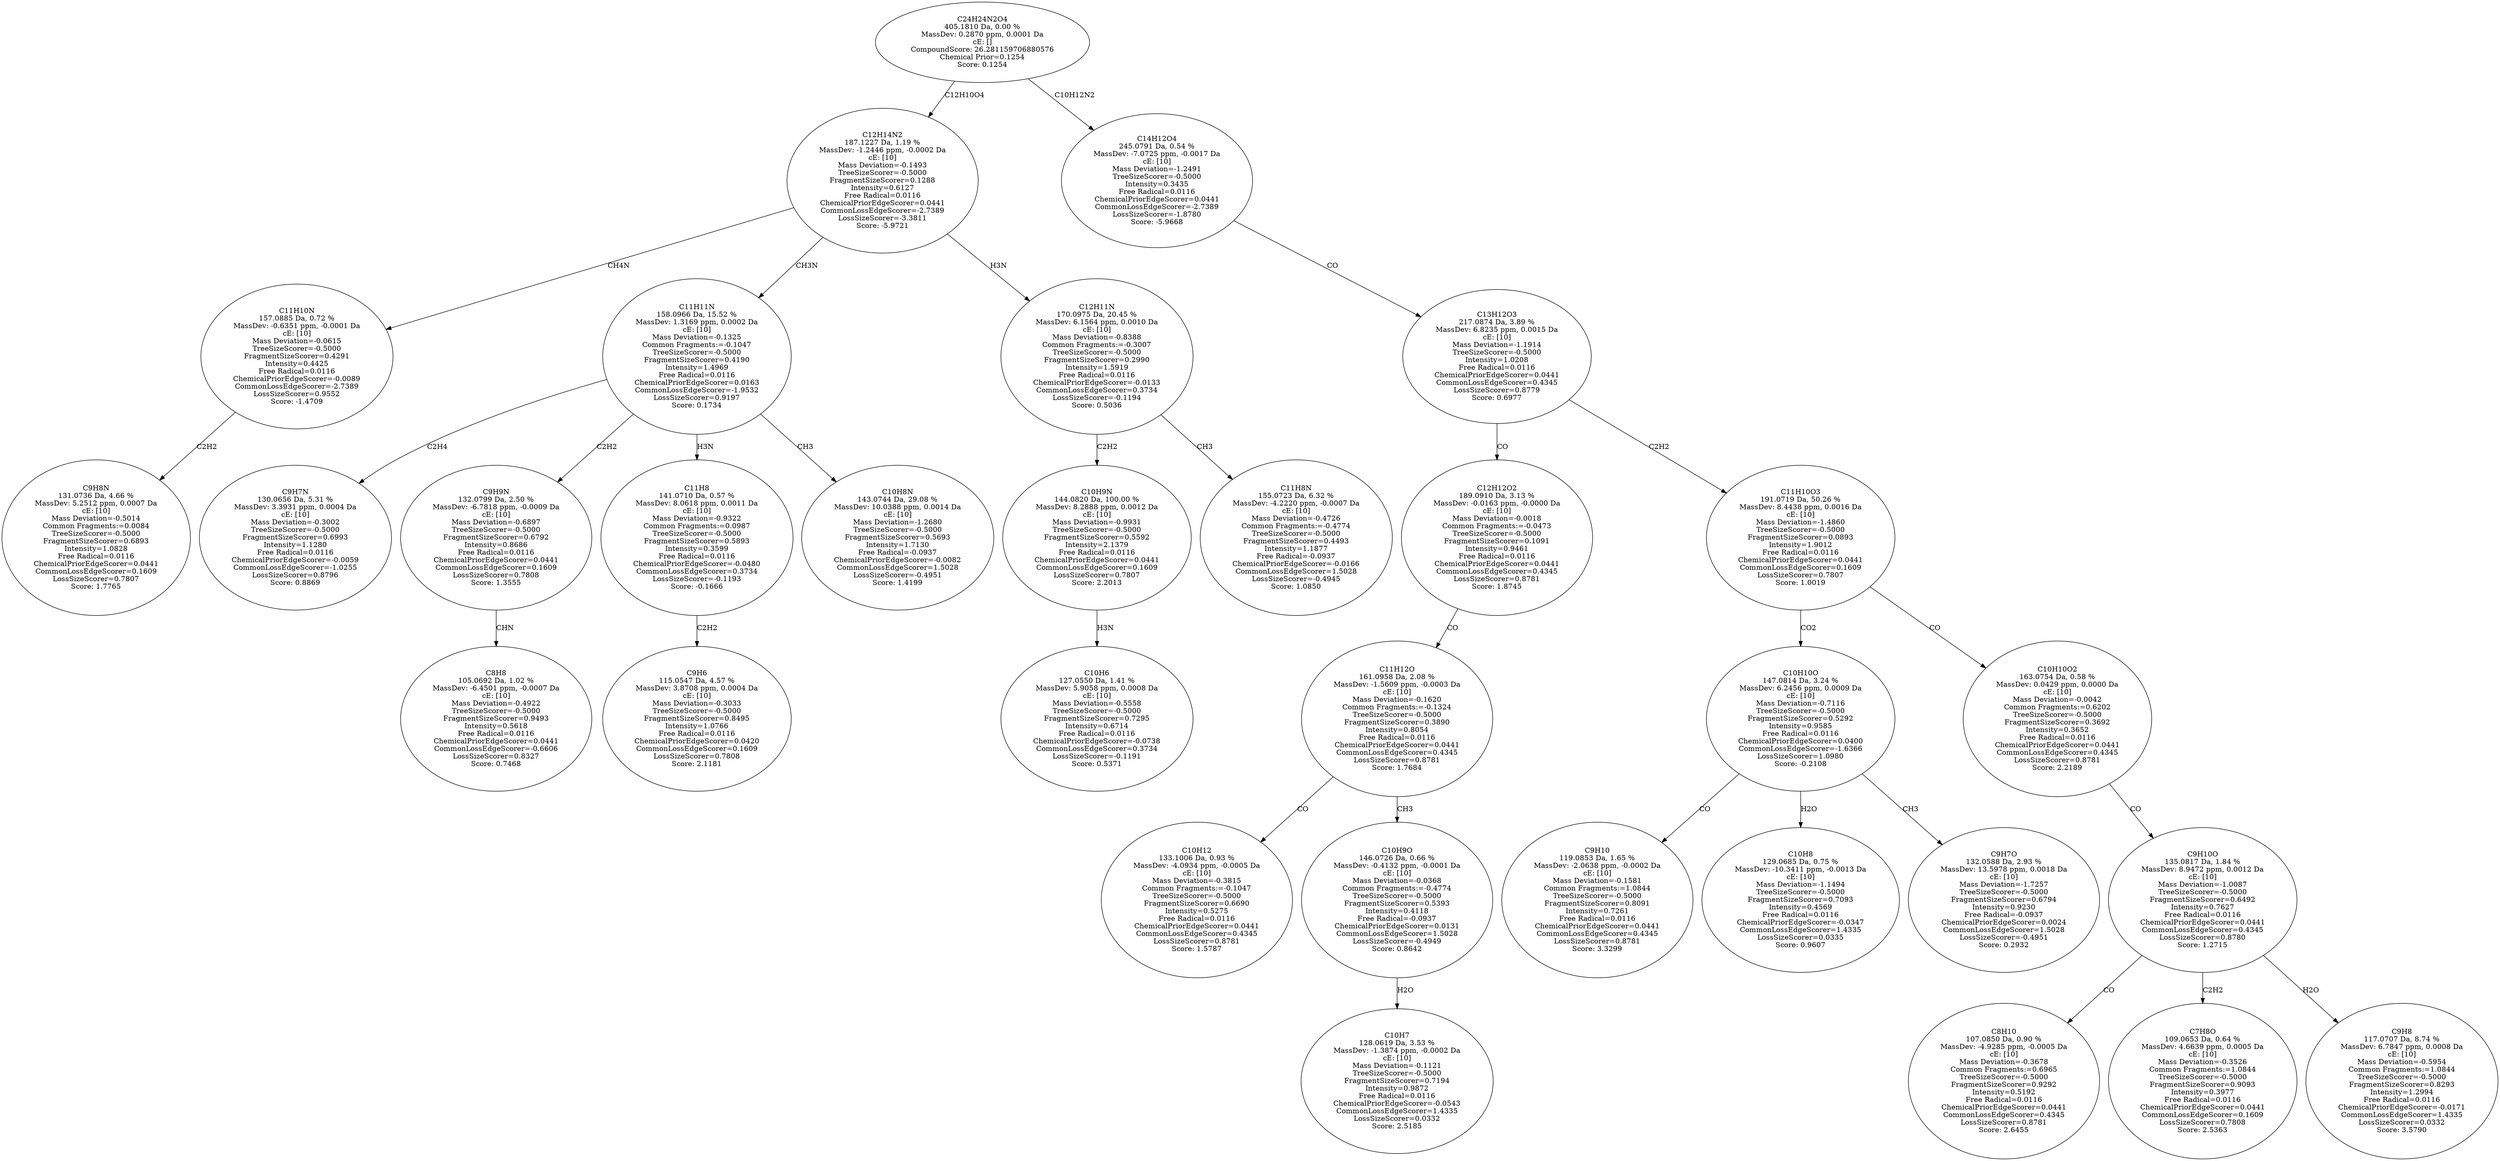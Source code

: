 strict digraph {
v1 [label="C9H8N\n131.0736 Da, 4.66 %\nMassDev: 5.2512 ppm, 0.0007 Da\ncE: [10]\nMass Deviation=-0.5014\nCommon Fragments:=0.0084\nTreeSizeScorer=-0.5000\nFragmentSizeScorer=0.6893\nIntensity=1.0828\nFree Radical=0.0116\nChemicalPriorEdgeScorer=0.0441\nCommonLossEdgeScorer=0.1609\nLossSizeScorer=0.7807\nScore: 1.7765"];
v2 [label="C11H10N\n157.0885 Da, 0.72 %\nMassDev: -0.6351 ppm, -0.0001 Da\ncE: [10]\nMass Deviation=-0.0615\nTreeSizeScorer=-0.5000\nFragmentSizeScorer=0.4291\nIntensity=0.4425\nFree Radical=0.0116\nChemicalPriorEdgeScorer=-0.0089\nCommonLossEdgeScorer=-2.7389\nLossSizeScorer=0.9552\nScore: -1.4709"];
v3 [label="C9H7N\n130.0656 Da, 5.31 %\nMassDev: 3.3931 ppm, 0.0004 Da\ncE: [10]\nMass Deviation=-0.3002\nTreeSizeScorer=-0.5000\nFragmentSizeScorer=0.6993\nIntensity=1.1280\nFree Radical=0.0116\nChemicalPriorEdgeScorer=-0.0059\nCommonLossEdgeScorer=-1.0255\nLossSizeScorer=0.8796\nScore: 0.8869"];
v4 [label="C8H8\n105.0692 Da, 1.02 %\nMassDev: -6.4501 ppm, -0.0007 Da\ncE: [10]\nMass Deviation=-0.4922\nTreeSizeScorer=-0.5000\nFragmentSizeScorer=0.9493\nIntensity=0.5618\nFree Radical=0.0116\nChemicalPriorEdgeScorer=0.0441\nCommonLossEdgeScorer=-0.6606\nLossSizeScorer=0.8327\nScore: 0.7468"];
v5 [label="C9H9N\n132.0799 Da, 2.50 %\nMassDev: -6.7818 ppm, -0.0009 Da\ncE: [10]\nMass Deviation=-0.6897\nTreeSizeScorer=-0.5000\nFragmentSizeScorer=0.6792\nIntensity=0.8686\nFree Radical=0.0116\nChemicalPriorEdgeScorer=0.0441\nCommonLossEdgeScorer=0.1609\nLossSizeScorer=0.7808\nScore: 1.3555"];
v6 [label="C9H6\n115.0547 Da, 4.57 %\nMassDev: 3.8708 ppm, 0.0004 Da\ncE: [10]\nMass Deviation=-0.3033\nTreeSizeScorer=-0.5000\nFragmentSizeScorer=0.8495\nIntensity=1.0766\nFree Radical=0.0116\nChemicalPriorEdgeScorer=0.0420\nCommonLossEdgeScorer=0.1609\nLossSizeScorer=0.7808\nScore: 2.1181"];
v7 [label="C11H8\n141.0710 Da, 0.57 %\nMassDev: 8.0618 ppm, 0.0011 Da\ncE: [10]\nMass Deviation=-0.9322\nCommon Fragments:=0.0987\nTreeSizeScorer=-0.5000\nFragmentSizeScorer=0.5893\nIntensity=0.3599\nFree Radical=0.0116\nChemicalPriorEdgeScorer=-0.0480\nCommonLossEdgeScorer=0.3734\nLossSizeScorer=-0.1193\nScore: -0.1666"];
v8 [label="C10H8N\n143.0744 Da, 29.08 %\nMassDev: 10.0388 ppm, 0.0014 Da\ncE: [10]\nMass Deviation=-1.2680\nTreeSizeScorer=-0.5000\nFragmentSizeScorer=0.5693\nIntensity=1.7130\nFree Radical=-0.0937\nChemicalPriorEdgeScorer=-0.0082\nCommonLossEdgeScorer=1.5028\nLossSizeScorer=-0.4951\nScore: 1.4199"];
v9 [label="C11H11N\n158.0966 Da, 15.52 %\nMassDev: 1.3169 ppm, 0.0002 Da\ncE: [10]\nMass Deviation=-0.1325\nCommon Fragments:=-0.1047\nTreeSizeScorer=-0.5000\nFragmentSizeScorer=0.4190\nIntensity=1.4969\nFree Radical=0.0116\nChemicalPriorEdgeScorer=0.0163\nCommonLossEdgeScorer=-1.9532\nLossSizeScorer=0.9197\nScore: 0.1734"];
v10 [label="C10H6\n127.0550 Da, 1.41 %\nMassDev: 5.9058 ppm, 0.0008 Da\ncE: [10]\nMass Deviation=-0.5558\nTreeSizeScorer=-0.5000\nFragmentSizeScorer=0.7295\nIntensity=0.6714\nFree Radical=0.0116\nChemicalPriorEdgeScorer=-0.0738\nCommonLossEdgeScorer=0.3734\nLossSizeScorer=-0.1191\nScore: 0.5371"];
v11 [label="C10H9N\n144.0820 Da, 100.00 %\nMassDev: 8.2888 ppm, 0.0012 Da\ncE: [10]\nMass Deviation=-0.9931\nTreeSizeScorer=-0.5000\nFragmentSizeScorer=0.5592\nIntensity=2.1379\nFree Radical=0.0116\nChemicalPriorEdgeScorer=0.0441\nCommonLossEdgeScorer=0.1609\nLossSizeScorer=0.7807\nScore: 2.2013"];
v12 [label="C11H8N\n155.0723 Da, 6.32 %\nMassDev: -4.2220 ppm, -0.0007 Da\ncE: [10]\nMass Deviation=-0.4726\nCommon Fragments:=-0.4774\nTreeSizeScorer=-0.5000\nFragmentSizeScorer=0.4493\nIntensity=1.1877\nFree Radical=-0.0937\nChemicalPriorEdgeScorer=-0.0166\nCommonLossEdgeScorer=1.5028\nLossSizeScorer=-0.4945\nScore: 1.0850"];
v13 [label="C12H11N\n170.0975 Da, 20.45 %\nMassDev: 6.1564 ppm, 0.0010 Da\ncE: [10]\nMass Deviation=-0.8388\nCommon Fragments:=-0.3007\nTreeSizeScorer=-0.5000\nFragmentSizeScorer=0.2990\nIntensity=1.5919\nFree Radical=0.0116\nChemicalPriorEdgeScorer=-0.0133\nCommonLossEdgeScorer=0.3734\nLossSizeScorer=-0.1194\nScore: 0.5036"];
v14 [label="C12H14N2\n187.1227 Da, 1.19 %\nMassDev: -1.2446 ppm, -0.0002 Da\ncE: [10]\nMass Deviation=-0.1493\nTreeSizeScorer=-0.5000\nFragmentSizeScorer=0.1288\nIntensity=0.6127\nFree Radical=0.0116\nChemicalPriorEdgeScorer=0.0441\nCommonLossEdgeScorer=-2.7389\nLossSizeScorer=-3.3811\nScore: -5.9721"];
v15 [label="C10H12\n133.1006 Da, 0.93 %\nMassDev: -4.0934 ppm, -0.0005 Da\ncE: [10]\nMass Deviation=-0.3815\nCommon Fragments:=-0.1047\nTreeSizeScorer=-0.5000\nFragmentSizeScorer=0.6690\nIntensity=0.5275\nFree Radical=0.0116\nChemicalPriorEdgeScorer=0.0441\nCommonLossEdgeScorer=0.4345\nLossSizeScorer=0.8781\nScore: 1.5787"];
v16 [label="C10H7\n128.0619 Da, 3.53 %\nMassDev: -1.3874 ppm, -0.0002 Da\ncE: [10]\nMass Deviation=-0.1121\nTreeSizeScorer=-0.5000\nFragmentSizeScorer=0.7194\nIntensity=0.9872\nFree Radical=0.0116\nChemicalPriorEdgeScorer=-0.0543\nCommonLossEdgeScorer=1.4335\nLossSizeScorer=0.0332\nScore: 2.5185"];
v17 [label="C10H9O\n146.0726 Da, 0.66 %\nMassDev: -0.4132 ppm, -0.0001 Da\ncE: [10]\nMass Deviation=-0.0368\nCommon Fragments:=-0.4774\nTreeSizeScorer=-0.5000\nFragmentSizeScorer=0.5393\nIntensity=0.4118\nFree Radical=-0.0937\nChemicalPriorEdgeScorer=0.0131\nCommonLossEdgeScorer=1.5028\nLossSizeScorer=-0.4949\nScore: 0.8642"];
v18 [label="C11H12O\n161.0958 Da, 2.08 %\nMassDev: -1.5609 ppm, -0.0003 Da\ncE: [10]\nMass Deviation=-0.1620\nCommon Fragments:=-0.1324\nTreeSizeScorer=-0.5000\nFragmentSizeScorer=0.3890\nIntensity=0.8054\nFree Radical=0.0116\nChemicalPriorEdgeScorer=0.0441\nCommonLossEdgeScorer=0.4345\nLossSizeScorer=0.8781\nScore: 1.7684"];
v19 [label="C12H12O2\n189.0910 Da, 3.13 %\nMassDev: -0.0163 ppm, -0.0000 Da\ncE: [10]\nMass Deviation=-0.0018\nCommon Fragments:=-0.0473\nTreeSizeScorer=-0.5000\nFragmentSizeScorer=0.1091\nIntensity=0.9461\nFree Radical=0.0116\nChemicalPriorEdgeScorer=0.0441\nCommonLossEdgeScorer=0.4345\nLossSizeScorer=0.8781\nScore: 1.8745"];
v20 [label="C9H10\n119.0853 Da, 1.65 %\nMassDev: -2.0638 ppm, -0.0002 Da\ncE: [10]\nMass Deviation=-0.1581\nCommon Fragments:=1.0844\nTreeSizeScorer=-0.5000\nFragmentSizeScorer=0.8091\nIntensity=0.7261\nFree Radical=0.0116\nChemicalPriorEdgeScorer=0.0441\nCommonLossEdgeScorer=0.4345\nLossSizeScorer=0.8781\nScore: 3.3299"];
v21 [label="C10H8\n129.0685 Da, 0.75 %\nMassDev: -10.3411 ppm, -0.0013 Da\ncE: [10]\nMass Deviation=-1.1494\nTreeSizeScorer=-0.5000\nFragmentSizeScorer=0.7093\nIntensity=0.4569\nFree Radical=0.0116\nChemicalPriorEdgeScorer=-0.0347\nCommonLossEdgeScorer=1.4335\nLossSizeScorer=0.0335\nScore: 0.9607"];
v22 [label="C9H7O\n132.0588 Da, 2.93 %\nMassDev: 13.5978 ppm, 0.0018 Da\ncE: [10]\nMass Deviation=-1.7257\nTreeSizeScorer=-0.5000\nFragmentSizeScorer=0.6794\nIntensity=0.9230\nFree Radical=-0.0937\nChemicalPriorEdgeScorer=0.0024\nCommonLossEdgeScorer=1.5028\nLossSizeScorer=-0.4951\nScore: 0.2932"];
v23 [label="C10H10O\n147.0814 Da, 3.24 %\nMassDev: 6.2456 ppm, 0.0009 Da\ncE: [10]\nMass Deviation=-0.7116\nTreeSizeScorer=-0.5000\nFragmentSizeScorer=0.5292\nIntensity=0.9585\nFree Radical=0.0116\nChemicalPriorEdgeScorer=0.0400\nCommonLossEdgeScorer=-1.6366\nLossSizeScorer=1.0980\nScore: -0.2108"];
v24 [label="C8H10\n107.0850 Da, 0.90 %\nMassDev: -4.9285 ppm, -0.0005 Da\ncE: [10]\nMass Deviation=-0.3678\nCommon Fragments:=0.6965\nTreeSizeScorer=-0.5000\nFragmentSizeScorer=0.9292\nIntensity=0.5192\nFree Radical=0.0116\nChemicalPriorEdgeScorer=0.0441\nCommonLossEdgeScorer=0.4345\nLossSizeScorer=0.8781\nScore: 2.6455"];
v25 [label="C7H8O\n109.0653 Da, 0.64 %\nMassDev: 4.6639 ppm, 0.0005 Da\ncE: [10]\nMass Deviation=-0.3526\nCommon Fragments:=1.0844\nTreeSizeScorer=-0.5000\nFragmentSizeScorer=0.9093\nIntensity=0.3977\nFree Radical=0.0116\nChemicalPriorEdgeScorer=0.0441\nCommonLossEdgeScorer=0.1609\nLossSizeScorer=0.7808\nScore: 2.5363"];
v26 [label="C9H8\n117.0707 Da, 8.74 %\nMassDev: 6.7847 ppm, 0.0008 Da\ncE: [10]\nMass Deviation=-0.5954\nCommon Fragments:=1.0844\nTreeSizeScorer=-0.5000\nFragmentSizeScorer=0.8293\nIntensity=1.2994\nFree Radical=0.0116\nChemicalPriorEdgeScorer=-0.0171\nCommonLossEdgeScorer=1.4335\nLossSizeScorer=0.0332\nScore: 3.5790"];
v27 [label="C9H10O\n135.0817 Da, 1.84 %\nMassDev: 8.9472 ppm, 0.0012 Da\ncE: [10]\nMass Deviation=-1.0087\nTreeSizeScorer=-0.5000\nFragmentSizeScorer=0.6492\nIntensity=0.7627\nFree Radical=0.0116\nChemicalPriorEdgeScorer=0.0441\nCommonLossEdgeScorer=0.4345\nLossSizeScorer=0.8780\nScore: 1.2715"];
v28 [label="C10H10O2\n163.0754 Da, 0.58 %\nMassDev: 0.0429 ppm, 0.0000 Da\ncE: [10]\nMass Deviation=-0.0042\nCommon Fragments:=0.6202\nTreeSizeScorer=-0.5000\nFragmentSizeScorer=0.3692\nIntensity=0.3652\nFree Radical=0.0116\nChemicalPriorEdgeScorer=0.0441\nCommonLossEdgeScorer=0.4345\nLossSizeScorer=0.8781\nScore: 2.2189"];
v29 [label="C11H10O3\n191.0719 Da, 50.26 %\nMassDev: 8.4438 ppm, 0.0016 Da\ncE: [10]\nMass Deviation=-1.4860\nTreeSizeScorer=-0.5000\nFragmentSizeScorer=0.0893\nIntensity=1.9012\nFree Radical=0.0116\nChemicalPriorEdgeScorer=0.0441\nCommonLossEdgeScorer=0.1609\nLossSizeScorer=0.7807\nScore: 1.0019"];
v30 [label="C13H12O3\n217.0874 Da, 3.89 %\nMassDev: 6.8235 ppm, 0.0015 Da\ncE: [10]\nMass Deviation=-1.1914\nTreeSizeScorer=-0.5000\nIntensity=1.0208\nFree Radical=0.0116\nChemicalPriorEdgeScorer=0.0441\nCommonLossEdgeScorer=0.4345\nLossSizeScorer=0.8779\nScore: 0.6977"];
v31 [label="C14H12O4\n245.0791 Da, 0.54 %\nMassDev: -7.0725 ppm, -0.0017 Da\ncE: [10]\nMass Deviation=-1.2491\nTreeSizeScorer=-0.5000\nIntensity=0.3435\nFree Radical=0.0116\nChemicalPriorEdgeScorer=0.0441\nCommonLossEdgeScorer=-2.7389\nLossSizeScorer=-1.8780\nScore: -5.9668"];
v32 [label="C24H24N2O4\n405.1810 Da, 0.00 %\nMassDev: 0.2870 ppm, 0.0001 Da\ncE: []\nCompoundScore: 26.281159706880576\nChemical Prior=0.1254\nScore: 0.1254"];
v2 -> v1 [label="C2H2"];
v14 -> v2 [label="CH4N"];
v9 -> v3 [label="C2H4"];
v5 -> v4 [label="CHN"];
v9 -> v5 [label="C2H2"];
v7 -> v6 [label="C2H2"];
v9 -> v7 [label="H3N"];
v9 -> v8 [label="CH3"];
v14 -> v9 [label="CH3N"];
v11 -> v10 [label="H3N"];
v13 -> v11 [label="C2H2"];
v13 -> v12 [label="CH3"];
v14 -> v13 [label="H3N"];
v32 -> v14 [label="C12H10O4"];
v18 -> v15 [label="CO"];
v17 -> v16 [label="H2O"];
v18 -> v17 [label="CH3"];
v19 -> v18 [label="CO"];
v30 -> v19 [label="CO"];
v23 -> v20 [label="CO"];
v23 -> v21 [label="H2O"];
v23 -> v22 [label="CH3"];
v29 -> v23 [label="CO2"];
v27 -> v24 [label="CO"];
v27 -> v25 [label="C2H2"];
v27 -> v26 [label="H2O"];
v28 -> v27 [label="CO"];
v29 -> v28 [label="CO"];
v30 -> v29 [label="C2H2"];
v31 -> v30 [label="CO"];
v32 -> v31 [label="C10H12N2"];
}